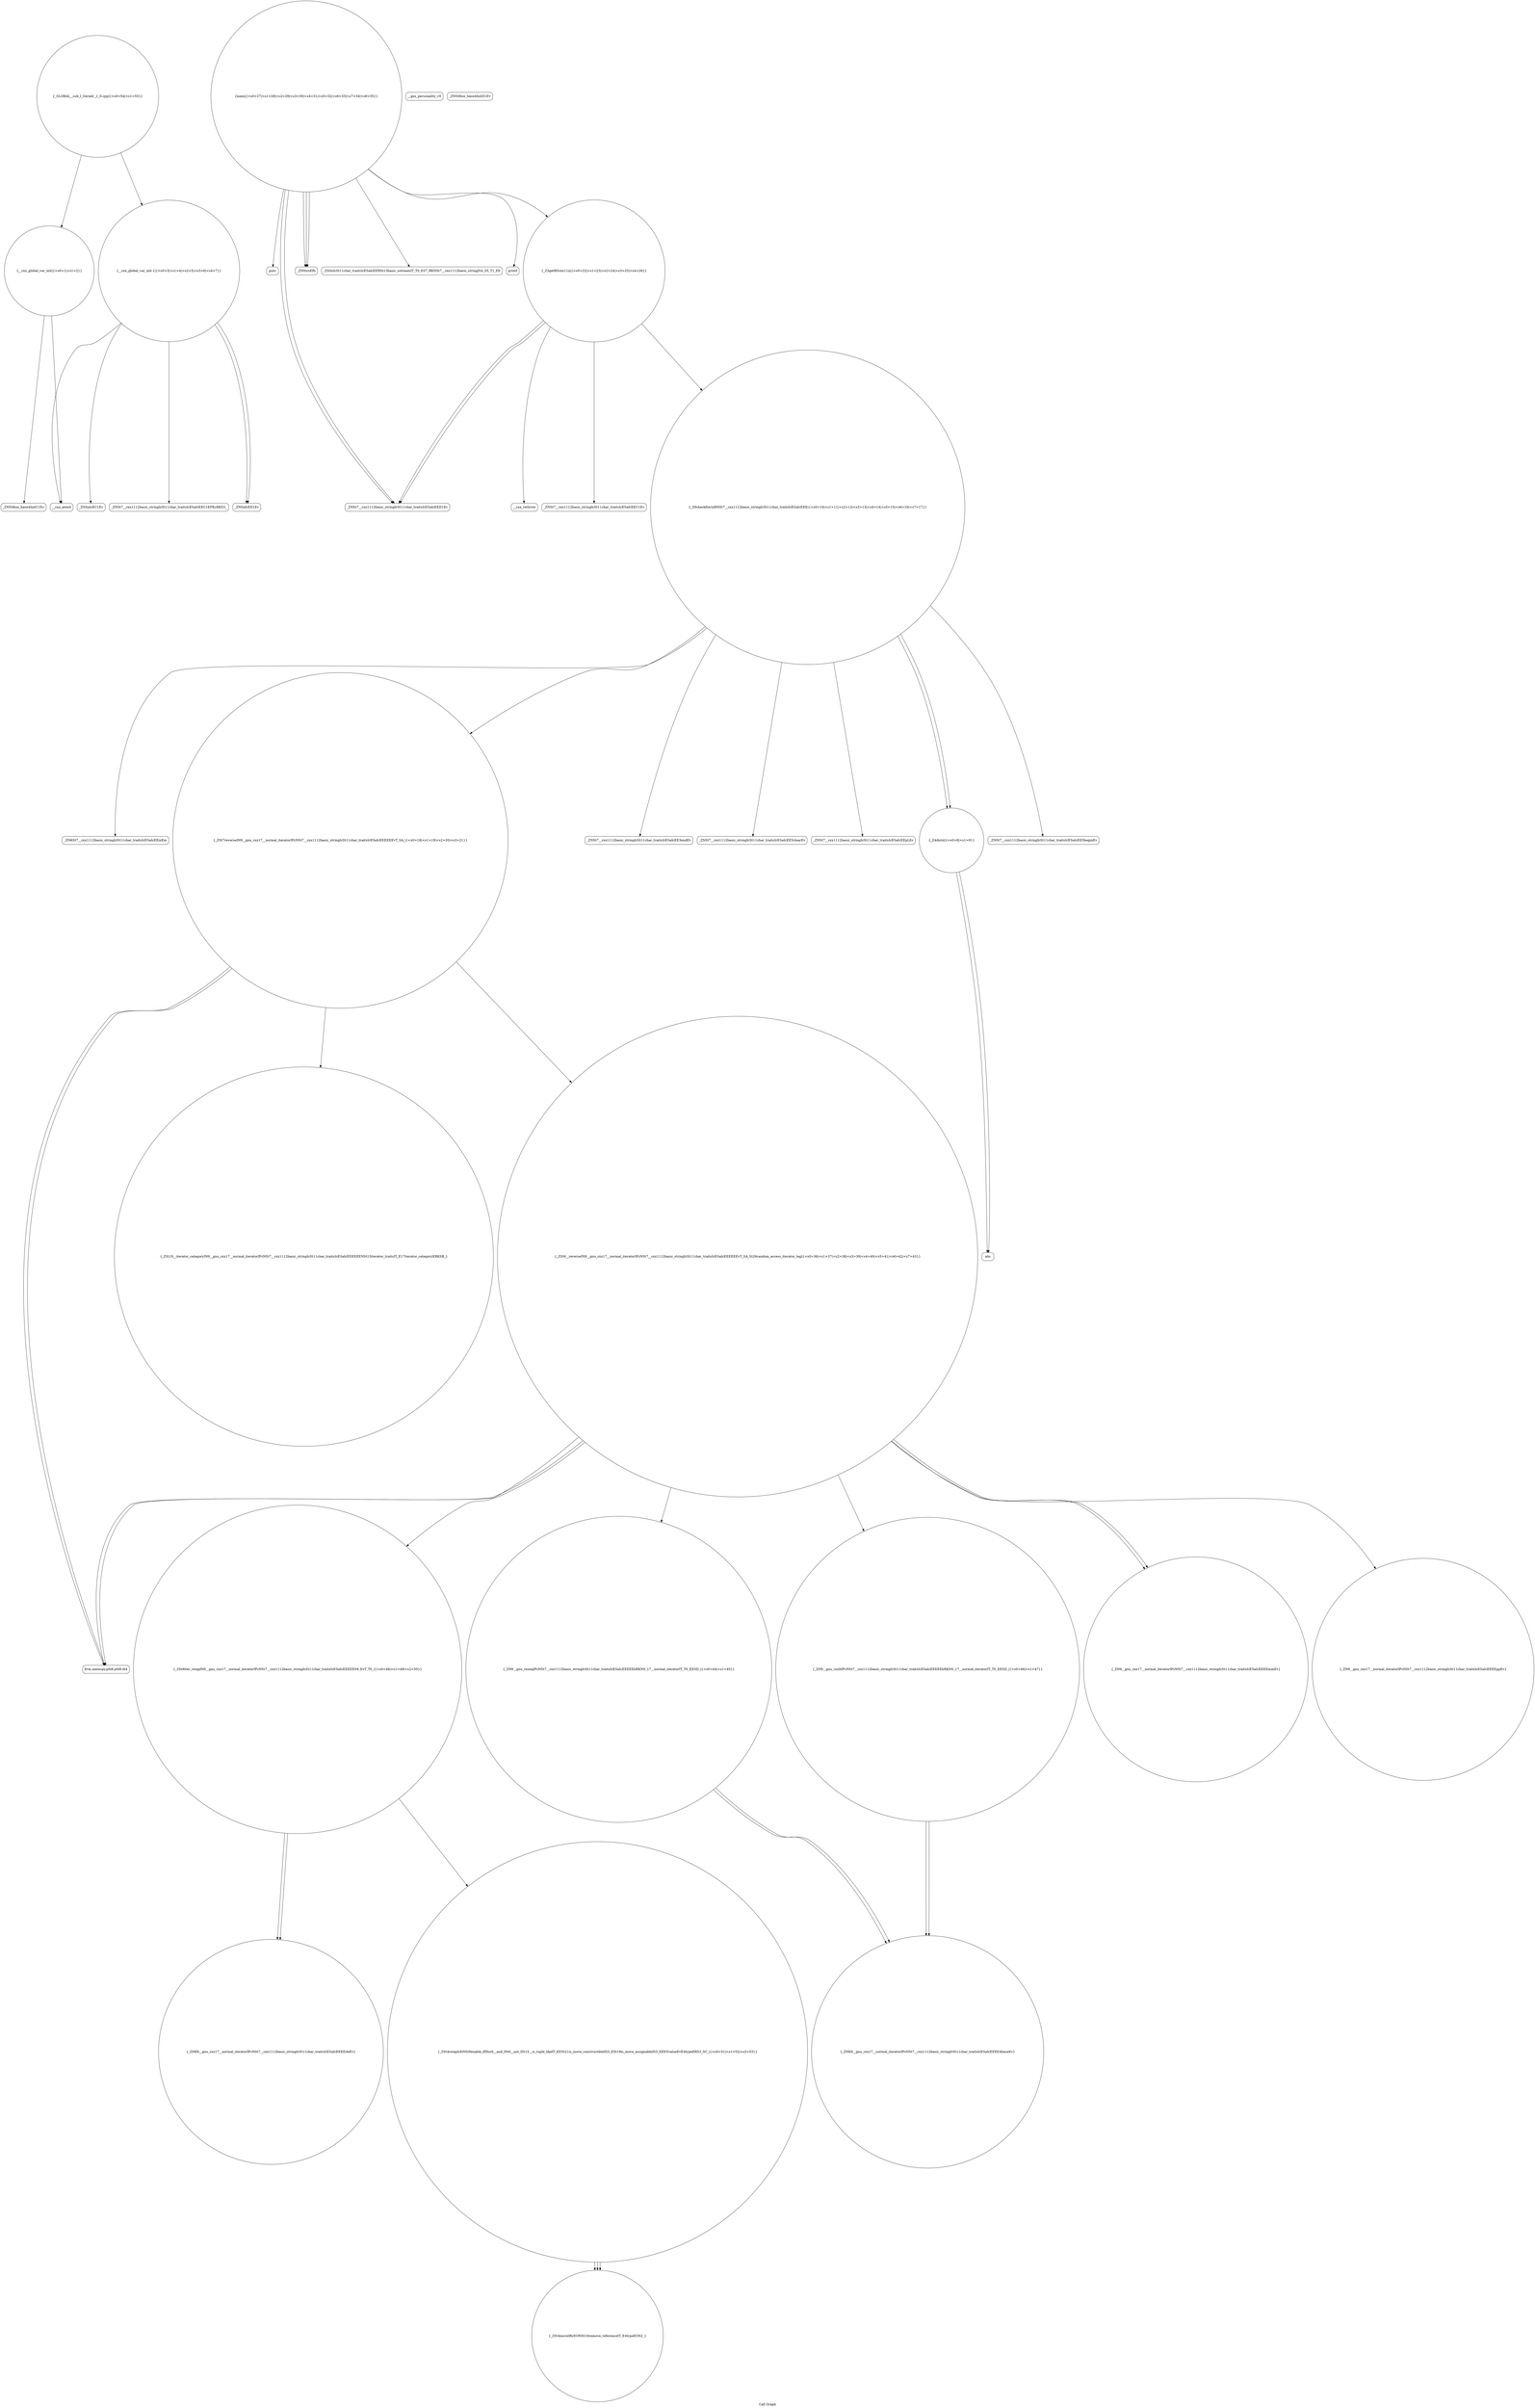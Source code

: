 digraph "Call Graph" {
	label="Call Graph";

	Node0x558ae5da71a0 [shape=record,shape=circle,label="{__cxx_global_var_init|{<s0>1|<s1>2}}"];
	Node0x558ae5da71a0:s0 -> Node0x558ae5da7220[color=black];
	Node0x558ae5da71a0:s1 -> Node0x558ae5e39170[color=black];
	Node0x558ae5e39cf0 [shape=record,shape=Mrecord,label="{puts}"];
	Node0x558ae5e39370 [shape=record,shape=Mrecord,label="{__gxx_personality_v0}"];
	Node0x558ae5e3a070 [shape=record,shape=circle,label="{_ZSt9iter_swapIN9__gnu_cxx17__normal_iteratorIPcNSt7__cxx1112basic_stringIcSt11char_traitsIcESaIcEEEEES9_EvT_T0_|{<s0>48|<s1>49|<s2>50}}"];
	Node0x558ae5e3a070:s0 -> Node0x558ae5e3a270[color=black];
	Node0x558ae5e3a070:s1 -> Node0x558ae5e3a270[color=black];
	Node0x558ae5e3a070:s2 -> Node0x558ae5e3a1f0[color=black];
	Node0x558ae5e396f0 [shape=record,shape=Mrecord,label="{_ZNKSt7__cxx1112basic_stringIcSt11char_traitsIcESaIcEEixEm}"];
	Node0x558ae5e39a70 [shape=record,shape=Mrecord,label="{__cxa_rethrow}"];
	Node0x558ae5e390f0 [shape=record,shape=Mrecord,label="{_ZNSt8ios_base4InitD1Ev}"];
	Node0x558ae5e39df0 [shape=record,shape=Mrecord,label="{llvm.memcpy.p0i8.p0i8.i64}"];
	Node0x558ae5e39470 [shape=record,shape=Mrecord,label="{_ZNSt7__cxx1112basic_stringIcSt11char_traitsIcESaIcEED1Ev}"];
	Node0x558ae5e3a170 [shape=record,shape=circle,label="{_ZNK9__gnu_cxx17__normal_iteratorIPcNSt7__cxx1112basic_stringIcSt11char_traitsIcESaIcEEEE4baseEv}"];
	Node0x558ae5e397f0 [shape=record,shape=circle,label="{_ZSt7reverseIN9__gnu_cxx17__normal_iteratorIPcNSt7__cxx1112basic_stringIcSt11char_traitsIcESaIcEEEEEEvT_SA_|{<s0>18|<s1>19|<s2>20|<s3>21}}"];
	Node0x558ae5e397f0:s0 -> Node0x558ae5e39df0[color=black];
	Node0x558ae5e397f0:s1 -> Node0x558ae5e39df0[color=black];
	Node0x558ae5e397f0:s2 -> Node0x558ae5e39e70[color=black];
	Node0x558ae5e397f0:s3 -> Node0x558ae5e39d70[color=black];
	Node0x558ae5e39b70 [shape=record,shape=Mrecord,label="{_ZNSirsERi}"];
	Node0x558ae5e391f0 [shape=record,shape=circle,label="{__cxx_global_var_init.1|{<s0>3|<s1>4|<s2>5|<s3>6|<s4>7}}"];
	Node0x558ae5e391f0:s0 -> Node0x558ae5e39270[color=black];
	Node0x558ae5e391f0:s1 -> Node0x558ae5e392f0[color=black];
	Node0x558ae5e391f0:s2 -> Node0x558ae5e393f0[color=black];
	Node0x558ae5e391f0:s3 -> Node0x558ae5e39170[color=black];
	Node0x558ae5e391f0:s4 -> Node0x558ae5e393f0[color=black];
	Node0x558ae5e39ef0 [shape=record,shape=circle,label="{_ZN9__gnu_cxxeqIPcNSt7__cxx1112basic_stringIcSt11char_traitsIcESaIcEEEEEbRKNS_17__normal_iteratorIT_T0_EESD_|{<s0>44|<s1>45}}"];
	Node0x558ae5e39ef0:s0 -> Node0x558ae5e3a170[color=black];
	Node0x558ae5e39ef0:s1 -> Node0x558ae5e3a170[color=black];
	Node0x558ae5e39570 [shape=record,shape=Mrecord,label="{abs}"];
	Node0x558ae5e3a270 [shape=record,shape=circle,label="{_ZNK9__gnu_cxx17__normal_iteratorIPcNSt7__cxx1112basic_stringIcSt11char_traitsIcESaIcEEEEdeEv}"];
	Node0x558ae5e398f0 [shape=record,shape=Mrecord,label="{_ZNSt7__cxx1112basic_stringIcSt11char_traitsIcESaIcEE3endEv}"];
	Node0x558ae5e39c70 [shape=record,shape=Mrecord,label="{_ZStlsIcSt11char_traitsIcESaIcEERSt13basic_ostreamIT_T0_ES7_RKNSt7__cxx1112basic_stringIS4_S5_T1_EE}"];
	Node0x558ae5e392f0 [shape=record,shape=Mrecord,label="{_ZNSt7__cxx1112basic_stringIcSt11char_traitsIcESaIcEEC1EPKcRKS3_}"];
	Node0x558ae5e39ff0 [shape=record,shape=circle,label="{_ZN9__gnu_cxxltIPcNSt7__cxx1112basic_stringIcSt11char_traitsIcESaIcEEEEEbRKNS_17__normal_iteratorIT_T0_EESD_|{<s0>46|<s1>47}}"];
	Node0x558ae5e39ff0:s0 -> Node0x558ae5e3a170[color=black];
	Node0x558ae5e39ff0:s1 -> Node0x558ae5e3a170[color=black];
	Node0x558ae5e39670 [shape=record,shape=Mrecord,label="{_ZNSt7__cxx1112basic_stringIcSt11char_traitsIcESaIcEE5clearEv}"];
	Node0x558ae5e3a370 [shape=record,shape=circle,label="{_GLOBAL__sub_I_Gerald._1_0.cpp|{<s0>54|<s1>55}}"];
	Node0x558ae5e3a370:s0 -> Node0x558ae5da71a0[color=black];
	Node0x558ae5e3a370:s1 -> Node0x558ae5e391f0[color=black];
	Node0x558ae5e399f0 [shape=record,shape=Mrecord,label="{_ZNSt7__cxx1112basic_stringIcSt11char_traitsIcESaIcEEC1Ev}"];
	Node0x558ae5da7220 [shape=record,shape=Mrecord,label="{_ZNSt8ios_base4InitC1Ev}"];
	Node0x558ae5e39d70 [shape=record,shape=circle,label="{_ZSt9__reverseIN9__gnu_cxx17__normal_iteratorIPcNSt7__cxx1112basic_stringIcSt11char_traitsIcESaIcEEEEEEvT_SA_St26random_access_iterator_tag|{<s0>36|<s1>37|<s2>38|<s3>39|<s4>40|<s5>41|<s6>42|<s7>43}}"];
	Node0x558ae5e39d70:s0 -> Node0x558ae5e39ef0[color=black];
	Node0x558ae5e39d70:s1 -> Node0x558ae5e39f70[color=black];
	Node0x558ae5e39d70:s2 -> Node0x558ae5e39ff0[color=black];
	Node0x558ae5e39d70:s3 -> Node0x558ae5e39df0[color=black];
	Node0x558ae5e39d70:s4 -> Node0x558ae5e39df0[color=black];
	Node0x558ae5e39d70:s5 -> Node0x558ae5e3a070[color=black];
	Node0x558ae5e39d70:s6 -> Node0x558ae5e3a0f0[color=black];
	Node0x558ae5e39d70:s7 -> Node0x558ae5e39f70[color=black];
	Node0x558ae5e393f0 [shape=record,shape=Mrecord,label="{_ZNSaIcED1Ev}"];
	Node0x558ae5e3a0f0 [shape=record,shape=circle,label="{_ZN9__gnu_cxx17__normal_iteratorIPcNSt7__cxx1112basic_stringIcSt11char_traitsIcESaIcEEEEppEv}"];
	Node0x558ae5e39770 [shape=record,shape=Mrecord,label="{_ZNSt7__cxx1112basic_stringIcSt11char_traitsIcESaIcEEpLEc}"];
	Node0x558ae5e39af0 [shape=record,shape=circle,label="{main|{<s0>27|<s1>28|<s2>29|<s3>30|<s4>31|<s5>32|<s6>33|<s7>34|<s8>35}}"];
	Node0x558ae5e39af0:s0 -> Node0x558ae5e39b70[color=black];
	Node0x558ae5e39af0:s1 -> Node0x558ae5e39bf0[color=black];
	Node0x558ae5e39af0:s2 -> Node0x558ae5e39b70[color=black];
	Node0x558ae5e39af0:s3 -> Node0x558ae5e39b70[color=black];
	Node0x558ae5e39af0:s4 -> Node0x558ae5e39970[color=black];
	Node0x558ae5e39af0:s5 -> Node0x558ae5e39c70[color=black];
	Node0x558ae5e39af0:s6 -> Node0x558ae5e39470[color=black];
	Node0x558ae5e39af0:s7 -> Node0x558ae5e39cf0[color=black];
	Node0x558ae5e39af0:s8 -> Node0x558ae5e39470[color=black];
	Node0x558ae5e39170 [shape=record,shape=Mrecord,label="{__cxa_atexit}"];
	Node0x558ae5e39e70 [shape=record,shape=circle,label="{_ZSt19__iterator_categoryIN9__gnu_cxx17__normal_iteratorIPcNSt7__cxx1112basic_stringIcSt11char_traitsIcESaIcEEEEEENSt15iterator_traitsIT_E17iterator_categoryERKSB_}"];
	Node0x558ae5e394f0 [shape=record,shape=circle,label="{_Z4distii|{<s0>8|<s1>9}}"];
	Node0x558ae5e394f0:s0 -> Node0x558ae5e39570[color=black];
	Node0x558ae5e394f0:s1 -> Node0x558ae5e39570[color=black];
	Node0x558ae5e3a1f0 [shape=record,shape=circle,label="{_ZSt4swapIcENSt9enable_ifIXsr6__and_ISt6__not_ISt15__is_tuple_likeIT_EESt21is_move_constructibleIS3_ESt18is_move_assignableIS3_EEE5valueEvE4typeERS3_SC_|{<s0>51|<s1>52|<s2>53}}"];
	Node0x558ae5e3a1f0:s0 -> Node0x558ae5e3a2f0[color=black];
	Node0x558ae5e3a1f0:s1 -> Node0x558ae5e3a2f0[color=black];
	Node0x558ae5e3a1f0:s2 -> Node0x558ae5e3a2f0[color=black];
	Node0x558ae5e39870 [shape=record,shape=Mrecord,label="{_ZNSt7__cxx1112basic_stringIcSt11char_traitsIcESaIcEE5beginEv}"];
	Node0x558ae5e39bf0 [shape=record,shape=Mrecord,label="{printf}"];
	Node0x558ae5e39270 [shape=record,shape=Mrecord,label="{_ZNSaIcEC1Ev}"];
	Node0x558ae5e39f70 [shape=record,shape=circle,label="{_ZN9__gnu_cxx17__normal_iteratorIPcNSt7__cxx1112basic_stringIcSt11char_traitsIcESaIcEEEEmmEv}"];
	Node0x558ae5e395f0 [shape=record,shape=circle,label="{_Z9checkIteriiiRNSt7__cxx1112basic_stringIcSt11char_traitsIcESaIcEEE|{<s0>10|<s1>11|<s2>12|<s3>13|<s4>14|<s5>15|<s6>16|<s7>17}}"];
	Node0x558ae5e395f0:s0 -> Node0x558ae5e39670[color=black];
	Node0x558ae5e395f0:s1 -> Node0x558ae5e394f0[color=black];
	Node0x558ae5e395f0:s2 -> Node0x558ae5e394f0[color=black];
	Node0x558ae5e395f0:s3 -> Node0x558ae5e396f0[color=black];
	Node0x558ae5e395f0:s4 -> Node0x558ae5e39770[color=black];
	Node0x558ae5e395f0:s5 -> Node0x558ae5e39870[color=black];
	Node0x558ae5e395f0:s6 -> Node0x558ae5e398f0[color=black];
	Node0x558ae5e395f0:s7 -> Node0x558ae5e397f0[color=black];
	Node0x558ae5e3a2f0 [shape=record,shape=circle,label="{_ZSt4moveIRcEONSt16remove_referenceIT_E4typeEOS2_}"];
	Node0x558ae5e39970 [shape=record,shape=circle,label="{_Z3getB5cxx11ii|{<s0>22|<s1>23|<s2>24|<s3>25|<s4>26}}"];
	Node0x558ae5e39970:s0 -> Node0x558ae5e399f0[color=black];
	Node0x558ae5e39970:s1 -> Node0x558ae5e395f0[color=black];
	Node0x558ae5e39970:s2 -> Node0x558ae5e39470[color=black];
	Node0x558ae5e39970:s3 -> Node0x558ae5e39a70[color=black];
	Node0x558ae5e39970:s4 -> Node0x558ae5e39470[color=black];
}
